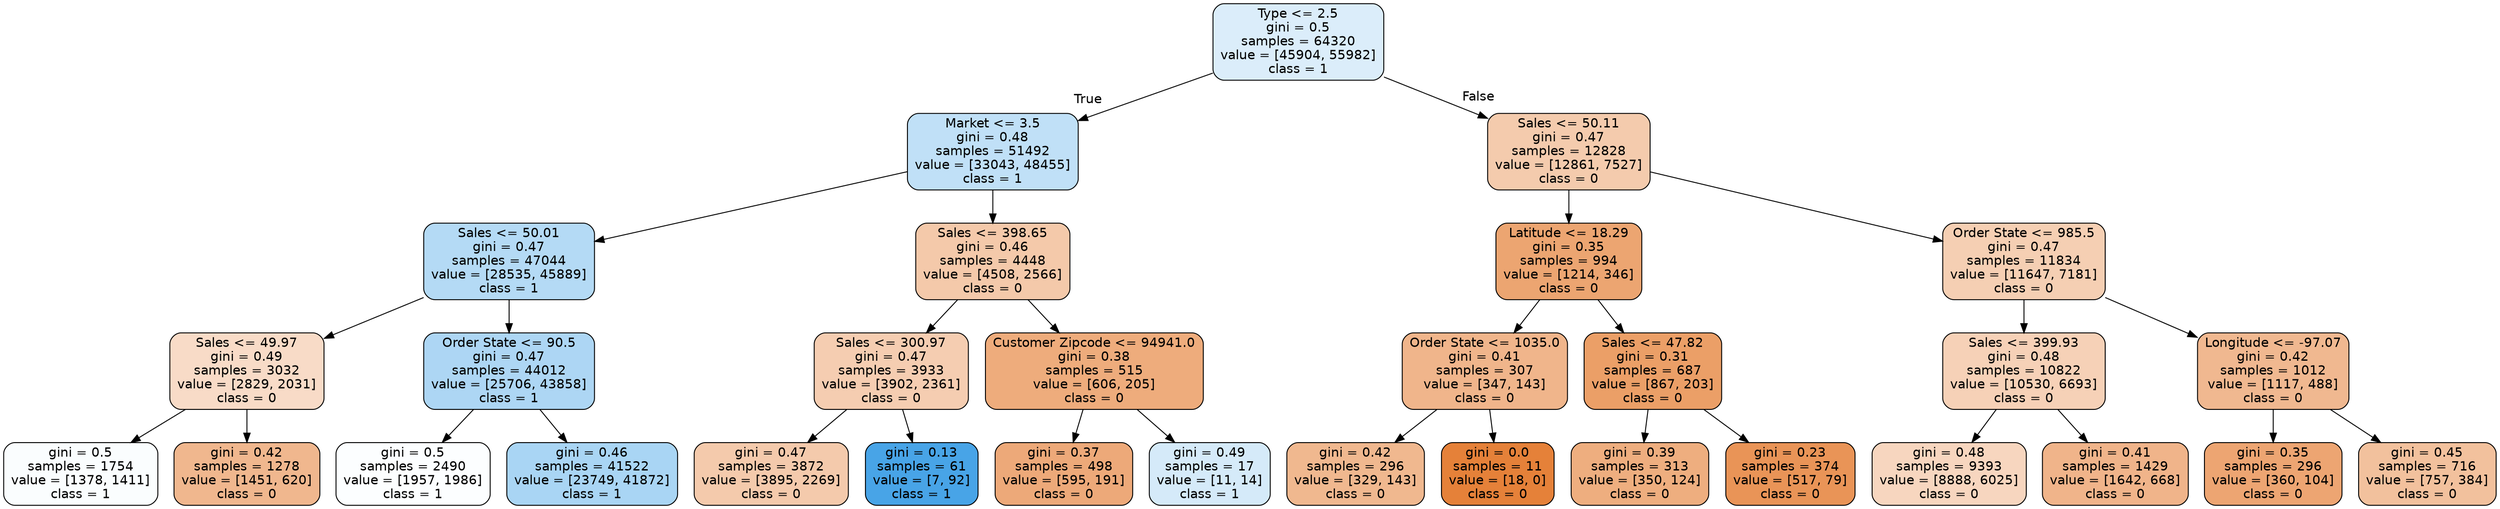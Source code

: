digraph Tree {
node [shape=box, style="filled, rounded", color="black", fontname=helvetica] ;
edge [fontname=helvetica] ;
0 [label="Type <= 2.5\ngini = 0.5\nsamples = 64320\nvalue = [45904, 55982]\nclass = 1", fillcolor="#dbedfa"] ;
1 [label="Market <= 3.5\ngini = 0.48\nsamples = 51492\nvalue = [33043, 48455]\nclass = 1", fillcolor="#c0e0f7"] ;
0 -> 1 [labeldistance=2.5, labelangle=45, headlabel="True"] ;
2 [label="Sales <= 50.01\ngini = 0.47\nsamples = 47044\nvalue = [28535, 45889]\nclass = 1", fillcolor="#b4daf5"] ;
1 -> 2 ;
3 [label="Sales <= 49.97\ngini = 0.49\nsamples = 3032\nvalue = [2829, 2031]\nclass = 0", fillcolor="#f8dbc7"] ;
2 -> 3 ;
4 [label="gini = 0.5\nsamples = 1754\nvalue = [1378, 1411]\nclass = 1", fillcolor="#fafdfe"] ;
3 -> 4 ;
5 [label="gini = 0.42\nsamples = 1278\nvalue = [1451, 620]\nclass = 0", fillcolor="#f0b78e"] ;
3 -> 5 ;
6 [label="Order State <= 90.5\ngini = 0.47\nsamples = 44012\nvalue = [25706, 43858]\nclass = 1", fillcolor="#add6f4"] ;
2 -> 6 ;
7 [label="gini = 0.5\nsamples = 2490\nvalue = [1957, 1986]\nclass = 1", fillcolor="#fcfeff"] ;
6 -> 7 ;
8 [label="gini = 0.46\nsamples = 41522\nvalue = [23749, 41872]\nclass = 1", fillcolor="#a9d5f4"] ;
6 -> 8 ;
9 [label="Sales <= 398.65\ngini = 0.46\nsamples = 4448\nvalue = [4508, 2566]\nclass = 0", fillcolor="#f4c9aa"] ;
1 -> 9 ;
10 [label="Sales <= 300.97\ngini = 0.47\nsamples = 3933\nvalue = [3902, 2361]\nclass = 0", fillcolor="#f5cdb1"] ;
9 -> 10 ;
11 [label="gini = 0.47\nsamples = 3872\nvalue = [3895, 2269]\nclass = 0", fillcolor="#f4caac"] ;
10 -> 11 ;
12 [label="gini = 0.13\nsamples = 61\nvalue = [7, 92]\nclass = 1", fillcolor="#48a4e7"] ;
10 -> 12 ;
13 [label="Customer Zipcode <= 94941.0\ngini = 0.38\nsamples = 515\nvalue = [606, 205]\nclass = 0", fillcolor="#eeac7c"] ;
9 -> 13 ;
14 [label="gini = 0.37\nsamples = 498\nvalue = [595, 191]\nclass = 0", fillcolor="#eda979"] ;
13 -> 14 ;
15 [label="gini = 0.49\nsamples = 17\nvalue = [11, 14]\nclass = 1", fillcolor="#d5eaf9"] ;
13 -> 15 ;
16 [label="Sales <= 50.11\ngini = 0.47\nsamples = 12828\nvalue = [12861, 7527]\nclass = 0", fillcolor="#f4cbad"] ;
0 -> 16 [labeldistance=2.5, labelangle=-45, headlabel="False"] ;
17 [label="Latitude <= 18.29\ngini = 0.35\nsamples = 994\nvalue = [1214, 346]\nclass = 0", fillcolor="#eca571"] ;
16 -> 17 ;
18 [label="Order State <= 1035.0\ngini = 0.41\nsamples = 307\nvalue = [347, 143]\nclass = 0", fillcolor="#f0b58b"] ;
17 -> 18 ;
19 [label="gini = 0.42\nsamples = 296\nvalue = [329, 143]\nclass = 0", fillcolor="#f0b88f"] ;
18 -> 19 ;
20 [label="gini = 0.0\nsamples = 11\nvalue = [18, 0]\nclass = 0", fillcolor="#e58139"] ;
18 -> 20 ;
21 [label="Sales <= 47.82\ngini = 0.31\nsamples = 687\nvalue = [867, 203]\nclass = 0", fillcolor="#eb9f67"] ;
17 -> 21 ;
22 [label="gini = 0.39\nsamples = 313\nvalue = [350, 124]\nclass = 0", fillcolor="#eeae7f"] ;
21 -> 22 ;
23 [label="gini = 0.23\nsamples = 374\nvalue = [517, 79]\nclass = 0", fillcolor="#e99457"] ;
21 -> 23 ;
24 [label="Order State <= 985.5\ngini = 0.47\nsamples = 11834\nvalue = [11647, 7181]\nclass = 0", fillcolor="#f5cfb3"] ;
16 -> 24 ;
25 [label="Sales <= 399.93\ngini = 0.48\nsamples = 10822\nvalue = [10530, 6693]\nclass = 0", fillcolor="#f6d1b7"] ;
24 -> 25 ;
26 [label="gini = 0.48\nsamples = 9393\nvalue = [8888, 6025]\nclass = 0", fillcolor="#f7d6bf"] ;
25 -> 26 ;
27 [label="gini = 0.41\nsamples = 1429\nvalue = [1642, 668]\nclass = 0", fillcolor="#f0b48a"] ;
25 -> 27 ;
28 [label="Longitude <= -97.07\ngini = 0.42\nsamples = 1012\nvalue = [1117, 488]\nclass = 0", fillcolor="#f0b890"] ;
24 -> 28 ;
29 [label="gini = 0.35\nsamples = 296\nvalue = [360, 104]\nclass = 0", fillcolor="#eda572"] ;
28 -> 29 ;
30 [label="gini = 0.45\nsamples = 716\nvalue = [757, 384]\nclass = 0", fillcolor="#f2c19d"] ;
28 -> 30 ;
}